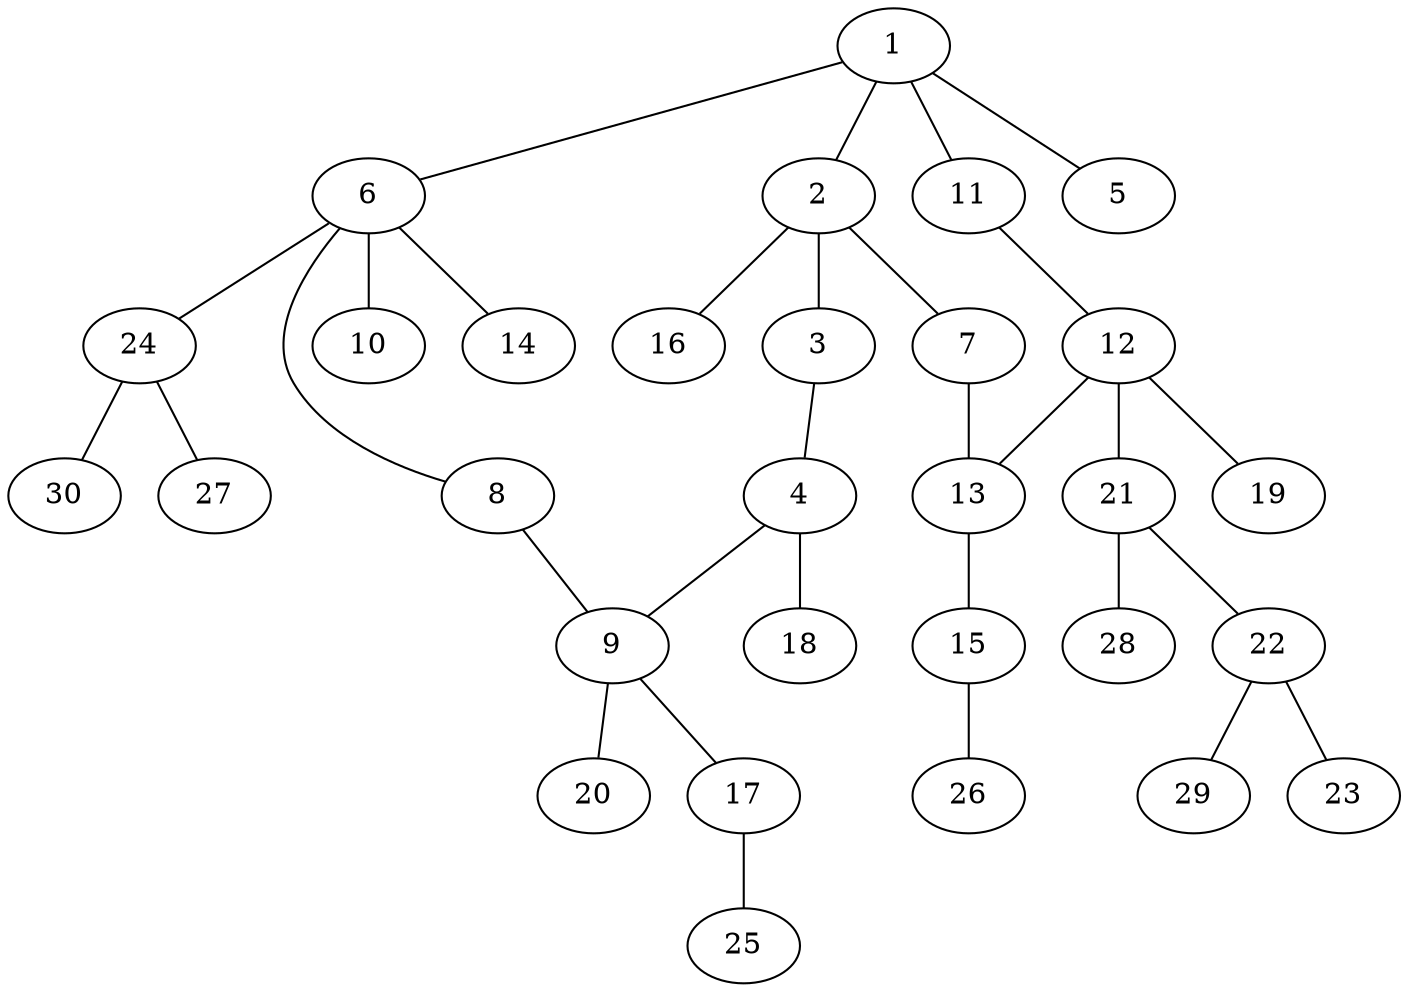 graph graphname {1--2
1--5
1--6
1--11
2--3
2--7
2--16
3--4
4--9
4--18
6--8
6--10
6--14
6--24
7--13
8--9
9--17
9--20
11--12
12--13
12--19
12--21
13--15
15--26
17--25
21--22
21--28
22--23
22--29
24--27
24--30
}
